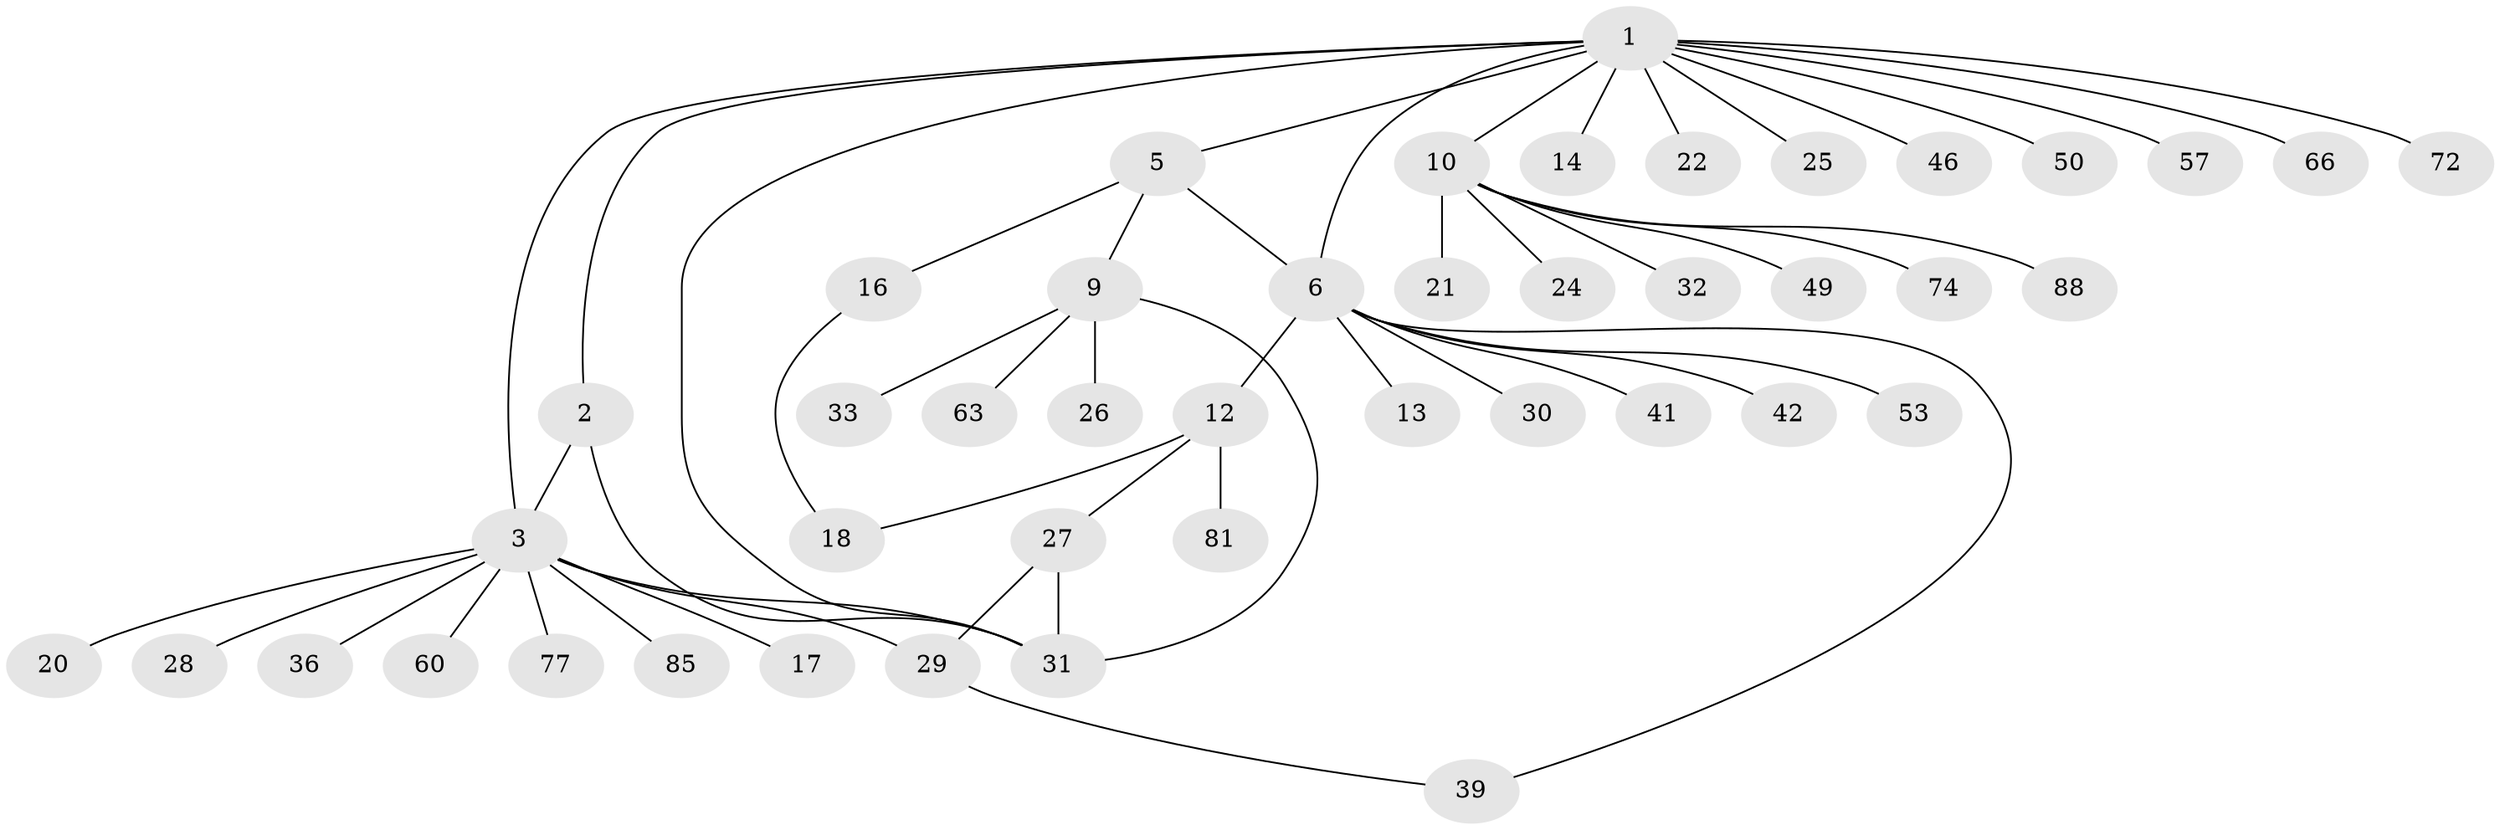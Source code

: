 // original degree distribution, {10: 0.022727272727272728, 5: 0.03409090909090909, 11: 0.022727272727272728, 1: 0.5909090909090909, 4: 0.06818181818181818, 7: 0.022727272727272728, 2: 0.20454545454545456, 3: 0.03409090909090909}
// Generated by graph-tools (version 1.1) at 2025/18/03/04/25 18:18:21]
// undirected, 44 vertices, 52 edges
graph export_dot {
graph [start="1"]
  node [color=gray90,style=filled];
  1 [super="+7"];
  2 [super="+4+11"];
  3;
  5;
  6 [super="+23"];
  9;
  10;
  12;
  13;
  14 [super="+61"];
  16 [super="+43+52"];
  17 [super="+79"];
  18 [super="+19"];
  20 [super="+51"];
  21;
  22 [super="+65"];
  24;
  25;
  26;
  27 [super="+47+44"];
  28;
  29 [super="+71+64+37+45"];
  30;
  31 [super="+40+34+59+75+83+86+55+56"];
  32;
  33;
  36 [super="+70"];
  39 [super="+78"];
  41;
  42;
  46 [super="+73"];
  49;
  50;
  53;
  57;
  60;
  63;
  66;
  72;
  74;
  77;
  81;
  85;
  88;
  1 -- 2;
  1 -- 5;
  1 -- 6;
  1 -- 14;
  1 -- 22;
  1 -- 25;
  1 -- 46;
  1 -- 50;
  1 -- 57;
  1 -- 66;
  1 -- 3;
  1 -- 72;
  1 -- 10;
  1 -- 31;
  2 -- 3;
  2 -- 31;
  3 -- 17;
  3 -- 20;
  3 -- 28;
  3 -- 29;
  3 -- 36;
  3 -- 60;
  3 -- 77;
  3 -- 85;
  3 -- 31;
  5 -- 6;
  5 -- 9;
  5 -- 16;
  6 -- 12;
  6 -- 13;
  6 -- 30;
  6 -- 39;
  6 -- 41;
  6 -- 42;
  6 -- 53;
  9 -- 26;
  9 -- 31;
  9 -- 33;
  9 -- 63;
  10 -- 21;
  10 -- 24;
  10 -- 32;
  10 -- 49;
  10 -- 74;
  10 -- 88;
  12 -- 18;
  12 -- 27;
  12 -- 81;
  16 -- 18;
  27 -- 31;
  27 -- 29;
  29 -- 39;
}
